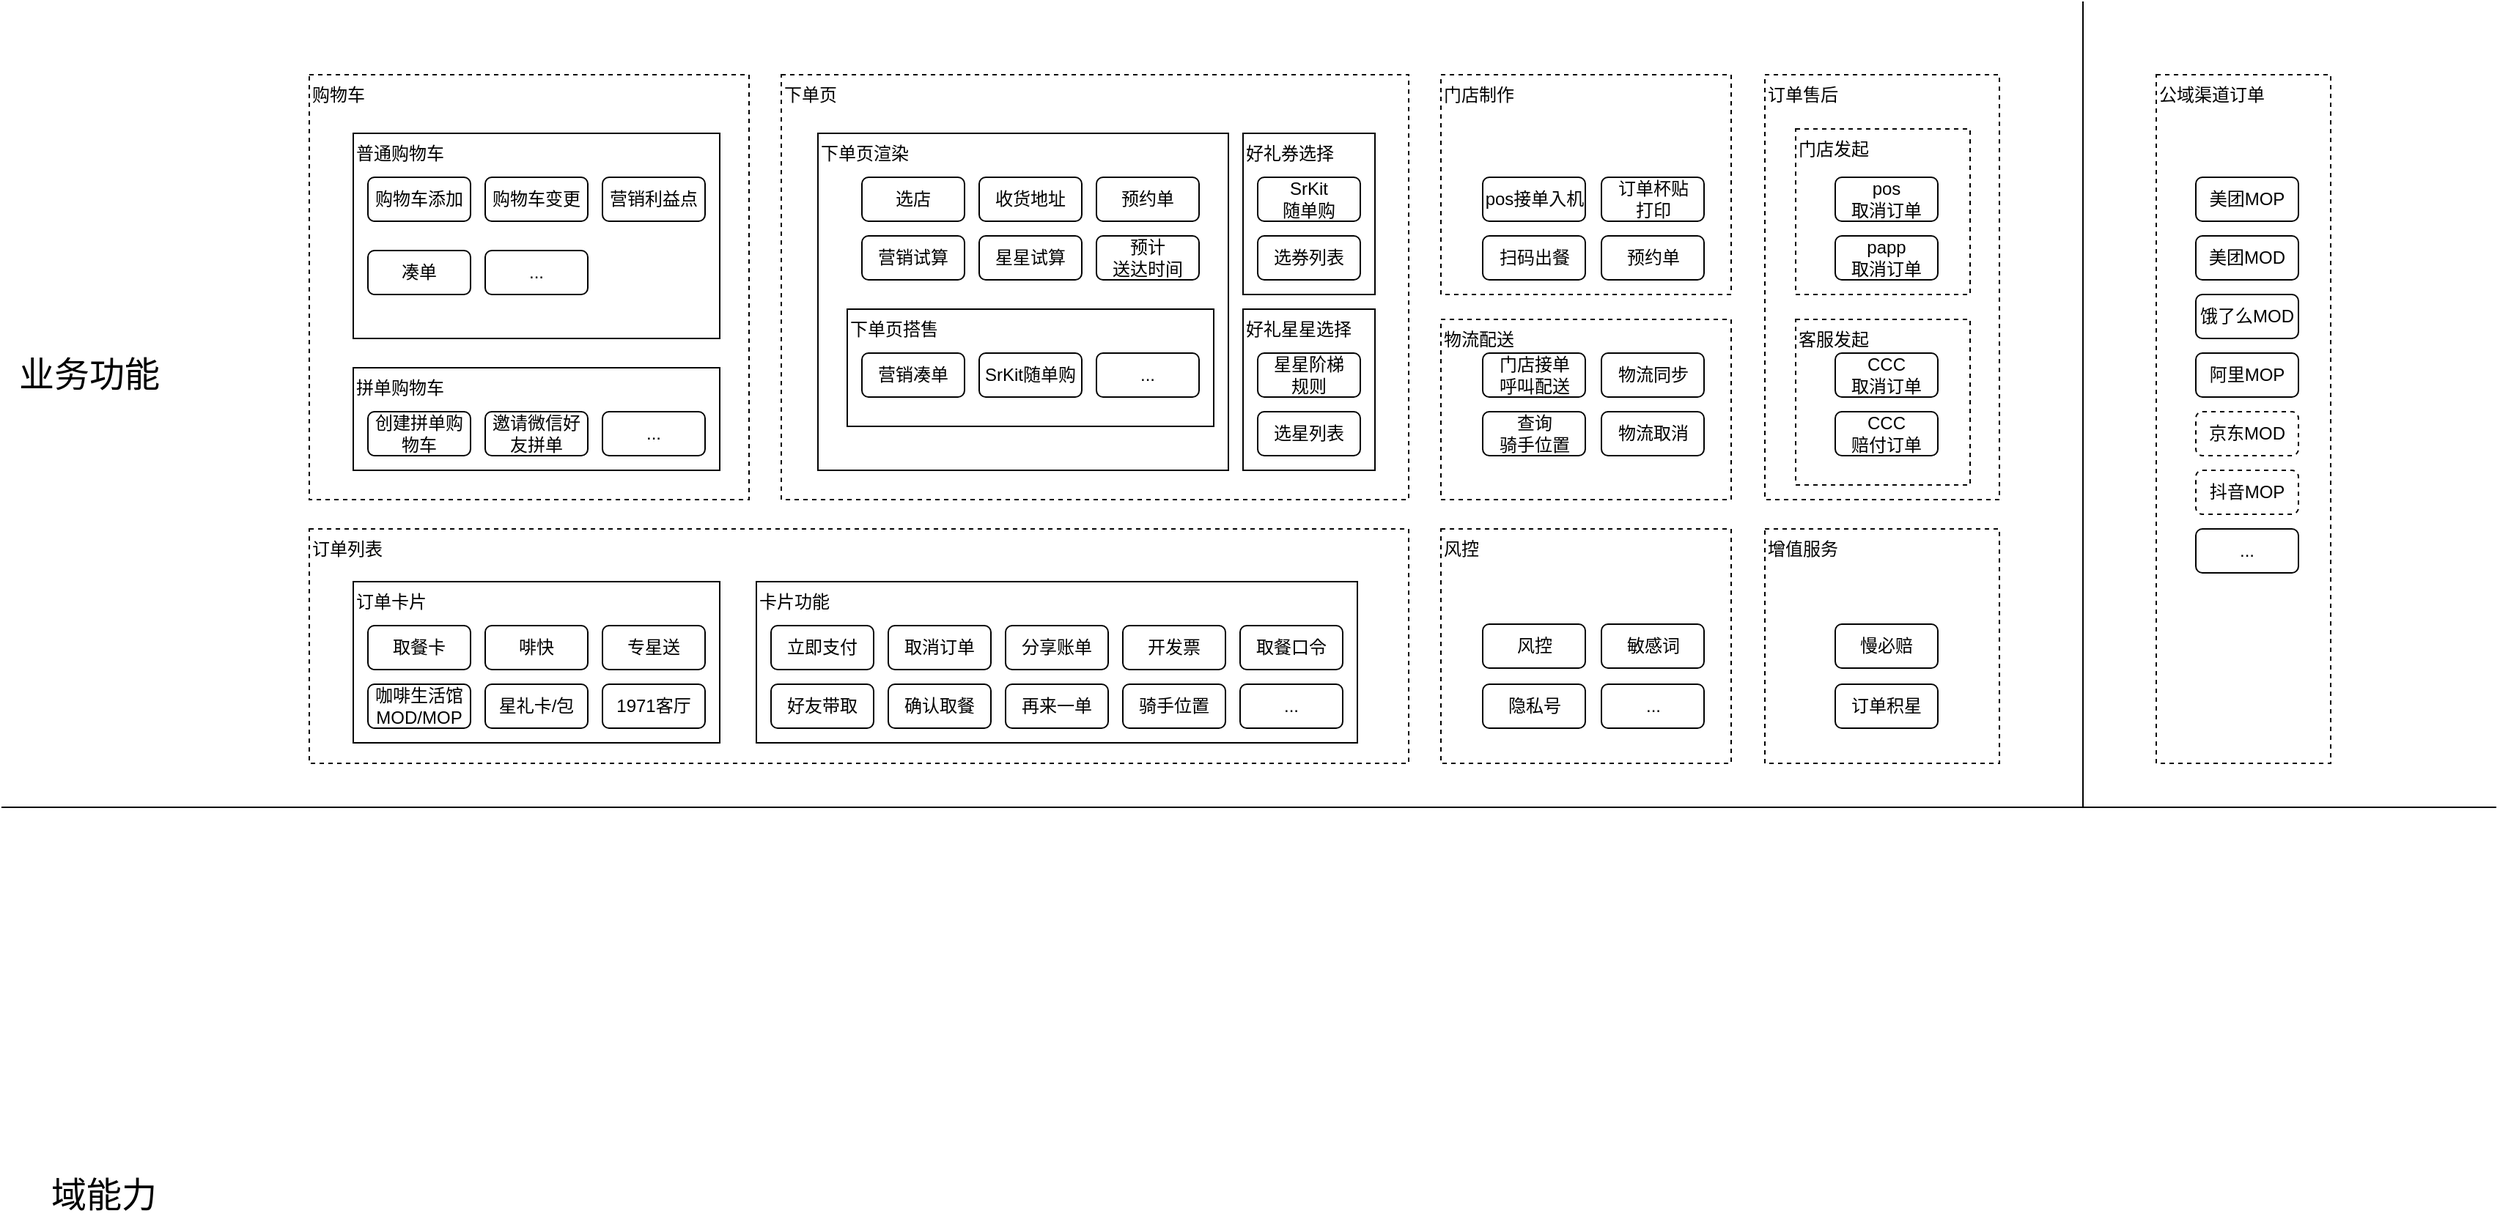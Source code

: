 <mxfile version="24.7.17" pages="3">
  <diagram name="业务架构" id="zM9QdIvhza68kWxz84_e">
    <mxGraphModel dx="2261" dy="795" grid="1" gridSize="10" guides="1" tooltips="1" connect="1" arrows="1" fold="1" page="1" pageScale="1" pageWidth="827" pageHeight="1169" math="0" shadow="0">
      <root>
        <mxCell id="0" />
        <mxCell id="1" parent="0" />
        <mxCell id="UXn8RysOJU6ISpbpQMmh-96" value="订单售后" style="rounded=0;whiteSpace=wrap;html=1;verticalAlign=top;dashed=1;labelPosition=center;verticalLabelPosition=middle;align=left;spacingRight=0;shadow=0;glass=0;horizontal=1;" vertex="1" parent="1">
          <mxGeometry x="1083" y="60" width="160" height="290" as="geometry" />
        </mxCell>
        <mxCell id="UXn8RysOJU6ISpbpQMmh-153" value="门店发起" style="rounded=0;whiteSpace=wrap;html=1;verticalAlign=top;dashed=1;labelPosition=center;verticalLabelPosition=middle;align=left;spacingRight=0;shadow=0;glass=0;horizontal=1;" vertex="1" parent="1">
          <mxGeometry x="1104" y="97" width="119" height="113" as="geometry" />
        </mxCell>
        <mxCell id="UXn8RysOJU6ISpbpQMmh-151" value="客服发起" style="rounded=0;whiteSpace=wrap;html=1;verticalAlign=top;dashed=1;labelPosition=center;verticalLabelPosition=middle;align=left;spacingRight=0;shadow=0;glass=0;horizontal=1;" vertex="1" parent="1">
          <mxGeometry x="1104" y="227" width="119" height="113" as="geometry" />
        </mxCell>
        <mxCell id="UXn8RysOJU6ISpbpQMmh-13" value="下单页" style="rounded=0;whiteSpace=wrap;html=1;verticalAlign=top;dashed=1;labelPosition=center;verticalLabelPosition=middle;align=left;spacingRight=0;shadow=0;glass=0;horizontal=1;" vertex="1" parent="1">
          <mxGeometry x="412" y="60" width="428" height="290" as="geometry" />
        </mxCell>
        <mxCell id="UXn8RysOJU6ISpbpQMmh-8" value="购物车" style="rounded=0;whiteSpace=wrap;html=1;verticalAlign=top;dashed=1;labelPosition=center;verticalLabelPosition=middle;align=left;spacingRight=0;shadow=0;glass=0;horizontal=1;" vertex="1" parent="1">
          <mxGeometry x="90" y="60" width="300" height="290" as="geometry" />
        </mxCell>
        <mxCell id="UXn8RysOJU6ISpbpQMmh-7" value="拼单购物车" style="rounded=0;whiteSpace=wrap;html=1;align=left;verticalAlign=top;" vertex="1" parent="1">
          <mxGeometry x="120" y="260" width="250" height="70" as="geometry" />
        </mxCell>
        <mxCell id="UXn8RysOJU6ISpbpQMmh-14" value="订单列表" style="rounded=0;whiteSpace=wrap;html=1;verticalAlign=top;dashed=1;labelPosition=center;verticalLabelPosition=middle;align=left;spacingRight=0;shadow=0;glass=0;horizontal=1;" vertex="1" parent="1">
          <mxGeometry x="90" y="370" width="750" height="160" as="geometry" />
        </mxCell>
        <mxCell id="UXn8RysOJU6ISpbpQMmh-20" value="创建&lt;span style=&quot;background-color: initial;&quot;&gt;拼单购物车&lt;/span&gt;" style="rounded=1;whiteSpace=wrap;html=1;" vertex="1" parent="1">
          <mxGeometry x="130" y="290" width="70" height="30" as="geometry" />
        </mxCell>
        <mxCell id="UXn8RysOJU6ISpbpQMmh-21" value="邀请&lt;span style=&quot;background-color: initial;&quot;&gt;微信好友拼单&lt;/span&gt;" style="rounded=1;whiteSpace=wrap;html=1;" vertex="1" parent="1">
          <mxGeometry x="210" y="290" width="70" height="30" as="geometry" />
        </mxCell>
        <mxCell id="UXn8RysOJU6ISpbpQMmh-23" value="普通购物车" style="rounded=0;whiteSpace=wrap;html=1;align=left;verticalAlign=top;" vertex="1" parent="1">
          <mxGeometry x="120" y="100" width="250" height="140" as="geometry" />
        </mxCell>
        <mxCell id="UXn8RysOJU6ISpbpQMmh-24" value="购物车添加" style="rounded=1;whiteSpace=wrap;html=1;" vertex="1" parent="1">
          <mxGeometry x="130" y="130" width="70" height="30" as="geometry" />
        </mxCell>
        <mxCell id="UXn8RysOJU6ISpbpQMmh-25" value="购物车变更" style="rounded=1;whiteSpace=wrap;html=1;" vertex="1" parent="1">
          <mxGeometry x="210" y="130" width="70" height="30" as="geometry" />
        </mxCell>
        <mxCell id="UXn8RysOJU6ISpbpQMmh-26" value="..." style="rounded=1;whiteSpace=wrap;html=1;" vertex="1" parent="1">
          <mxGeometry x="210" y="180" width="70" height="30" as="geometry" />
        </mxCell>
        <mxCell id="UXn8RysOJU6ISpbpQMmh-27" value="..." style="rounded=1;whiteSpace=wrap;html=1;" vertex="1" parent="1">
          <mxGeometry x="290" y="290" width="70" height="30" as="geometry" />
        </mxCell>
        <mxCell id="UXn8RysOJU6ISpbpQMmh-29" value="营销利益点" style="rounded=1;whiteSpace=wrap;html=1;" vertex="1" parent="1">
          <mxGeometry x="290" y="130" width="70" height="30" as="geometry" />
        </mxCell>
        <mxCell id="UXn8RysOJU6ISpbpQMmh-30" value="凑单" style="rounded=1;whiteSpace=wrap;html=1;" vertex="1" parent="1">
          <mxGeometry x="130" y="180" width="70" height="30" as="geometry" />
        </mxCell>
        <mxCell id="UXn8RysOJU6ISpbpQMmh-53" value="订单&lt;span style=&quot;background-color: initial;&quot;&gt;卡片&lt;/span&gt;" style="rounded=0;whiteSpace=wrap;html=1;align=left;verticalAlign=top;" vertex="1" parent="1">
          <mxGeometry x="120" y="406" width="250" height="110" as="geometry" />
        </mxCell>
        <mxCell id="UXn8RysOJU6ISpbpQMmh-61" value="下单页渲染" style="rounded=0;whiteSpace=wrap;html=1;align=left;verticalAlign=top;" vertex="1" parent="1">
          <mxGeometry x="437" y="100" width="280" height="230" as="geometry" />
        </mxCell>
        <mxCell id="UXn8RysOJU6ISpbpQMmh-62" value="好礼星星选择" style="rounded=0;whiteSpace=wrap;html=1;align=left;verticalAlign=top;" vertex="1" parent="1">
          <mxGeometry x="727" y="220" width="90" height="110" as="geometry" />
        </mxCell>
        <mxCell id="UXn8RysOJU6ISpbpQMmh-63" value="星星&lt;span style=&quot;background-color: initial;&quot;&gt;阶梯&lt;/span&gt;&lt;div&gt;&lt;span style=&quot;background-color: initial;&quot;&gt;规则&lt;/span&gt;&lt;/div&gt;" style="rounded=1;whiteSpace=wrap;html=1;" vertex="1" parent="1">
          <mxGeometry x="737" y="250" width="70" height="30" as="geometry" />
        </mxCell>
        <mxCell id="UXn8RysOJU6ISpbpQMmh-64" value="选星列表" style="rounded=1;whiteSpace=wrap;html=1;" vertex="1" parent="1">
          <mxGeometry x="737" y="290" width="70" height="30" as="geometry" />
        </mxCell>
        <mxCell id="UXn8RysOJU6ISpbpQMmh-65" value="下单页搭售" style="rounded=0;whiteSpace=wrap;html=1;align=left;verticalAlign=top;" vertex="1" parent="1">
          <mxGeometry x="457" y="220" width="250" height="80" as="geometry" />
        </mxCell>
        <mxCell id="UXn8RysOJU6ISpbpQMmh-66" value="营销凑单" style="rounded=1;whiteSpace=wrap;html=1;" vertex="1" parent="1">
          <mxGeometry x="467" y="250" width="70" height="30" as="geometry" />
        </mxCell>
        <mxCell id="UXn8RysOJU6ISpbpQMmh-67" value="SrKit随单购" style="rounded=1;whiteSpace=wrap;html=1;" vertex="1" parent="1">
          <mxGeometry x="547" y="250" width="70" height="30" as="geometry" />
        </mxCell>
        <mxCell id="UXn8RysOJU6ISpbpQMmh-68" value="..." style="rounded=1;whiteSpace=wrap;html=1;" vertex="1" parent="1">
          <mxGeometry x="627" y="250" width="70" height="30" as="geometry" />
        </mxCell>
        <mxCell id="UXn8RysOJU6ISpbpQMmh-69" value="好礼券选择" style="rounded=0;whiteSpace=wrap;html=1;align=left;verticalAlign=top;" vertex="1" parent="1">
          <mxGeometry x="727" y="100" width="90" height="110" as="geometry" />
        </mxCell>
        <mxCell id="UXn8RysOJU6ISpbpQMmh-70" value="SrKit&lt;div&gt;随单购&lt;/div&gt;" style="rounded=1;whiteSpace=wrap;html=1;" vertex="1" parent="1">
          <mxGeometry x="737" y="130" width="70" height="30" as="geometry" />
        </mxCell>
        <mxCell id="UXn8RysOJU6ISpbpQMmh-71" value="选券列表" style="rounded=1;whiteSpace=wrap;html=1;" vertex="1" parent="1">
          <mxGeometry x="737" y="170" width="70" height="30" as="geometry" />
        </mxCell>
        <mxCell id="UXn8RysOJU6ISpbpQMmh-72" value="选店" style="rounded=1;whiteSpace=wrap;html=1;" vertex="1" parent="1">
          <mxGeometry x="467" y="130" width="70" height="30" as="geometry" />
        </mxCell>
        <mxCell id="UXn8RysOJU6ISpbpQMmh-73" value="收货地址" style="rounded=1;whiteSpace=wrap;html=1;" vertex="1" parent="1">
          <mxGeometry x="547" y="130" width="70" height="30" as="geometry" />
        </mxCell>
        <mxCell id="UXn8RysOJU6ISpbpQMmh-74" value="预约单" style="rounded=1;whiteSpace=wrap;html=1;" vertex="1" parent="1">
          <mxGeometry x="627" y="130" width="70" height="30" as="geometry" />
        </mxCell>
        <mxCell id="UXn8RysOJU6ISpbpQMmh-75" value="营销试算" style="rounded=1;whiteSpace=wrap;html=1;" vertex="1" parent="1">
          <mxGeometry x="467" y="170" width="70" height="30" as="geometry" />
        </mxCell>
        <mxCell id="UXn8RysOJU6ISpbpQMmh-76" value="星星试算" style="rounded=1;whiteSpace=wrap;html=1;" vertex="1" parent="1">
          <mxGeometry x="547" y="170" width="70" height="30" as="geometry" />
        </mxCell>
        <mxCell id="UXn8RysOJU6ISpbpQMmh-77" value="预计&lt;div&gt;送达时间&lt;/div&gt;" style="rounded=1;whiteSpace=wrap;html=1;" vertex="1" parent="1">
          <mxGeometry x="627" y="170" width="70" height="30" as="geometry" />
        </mxCell>
        <mxCell id="UXn8RysOJU6ISpbpQMmh-78" value="卡片&lt;span style=&quot;background-color: initial;&quot;&gt;功能&lt;/span&gt;" style="rounded=0;whiteSpace=wrap;html=1;align=left;verticalAlign=top;" vertex="1" parent="1">
          <mxGeometry x="395" y="406" width="410" height="110" as="geometry" />
        </mxCell>
        <mxCell id="UXn8RysOJU6ISpbpQMmh-79" value="取餐卡" style="rounded=1;whiteSpace=wrap;html=1;" vertex="1" parent="1">
          <mxGeometry x="130" y="436" width="70" height="30" as="geometry" />
        </mxCell>
        <mxCell id="UXn8RysOJU6ISpbpQMmh-80" value="啡快" style="rounded=1;whiteSpace=wrap;html=1;" vertex="1" parent="1">
          <mxGeometry x="210" y="436" width="70" height="30" as="geometry" />
        </mxCell>
        <mxCell id="UXn8RysOJU6ISpbpQMmh-81" value="咖啡生活馆&lt;div&gt;MOD/MOP&lt;/div&gt;" style="rounded=1;whiteSpace=wrap;html=1;" vertex="1" parent="1">
          <mxGeometry x="130" y="476" width="70" height="30" as="geometry" />
        </mxCell>
        <mxCell id="UXn8RysOJU6ISpbpQMmh-82" value="星礼卡/包" style="rounded=1;whiteSpace=wrap;html=1;" vertex="1" parent="1">
          <mxGeometry x="210" y="476" width="70" height="30" as="geometry" />
        </mxCell>
        <mxCell id="UXn8RysOJU6ISpbpQMmh-83" value="专星送" style="rounded=1;whiteSpace=wrap;html=1;" vertex="1" parent="1">
          <mxGeometry x="290" y="436" width="70" height="30" as="geometry" />
        </mxCell>
        <mxCell id="UXn8RysOJU6ISpbpQMmh-84" value="1971客厅" style="rounded=1;whiteSpace=wrap;html=1;" vertex="1" parent="1">
          <mxGeometry x="290" y="476" width="70" height="30" as="geometry" />
        </mxCell>
        <mxCell id="UXn8RysOJU6ISpbpQMmh-85" value="立即支付" style="rounded=1;whiteSpace=wrap;html=1;" vertex="1" parent="1">
          <mxGeometry x="405" y="436" width="70" height="30" as="geometry" />
        </mxCell>
        <mxCell id="UXn8RysOJU6ISpbpQMmh-86" value="取消订单" style="rounded=1;whiteSpace=wrap;html=1;" vertex="1" parent="1">
          <mxGeometry x="485" y="436" width="70" height="30" as="geometry" />
        </mxCell>
        <mxCell id="UXn8RysOJU6ISpbpQMmh-87" value="好友带取" style="rounded=1;whiteSpace=wrap;html=1;" vertex="1" parent="1">
          <mxGeometry x="405" y="476" width="70" height="30" as="geometry" />
        </mxCell>
        <mxCell id="UXn8RysOJU6ISpbpQMmh-88" value="确认取餐" style="rounded=1;whiteSpace=wrap;html=1;" vertex="1" parent="1">
          <mxGeometry x="485" y="476" width="70" height="30" as="geometry" />
        </mxCell>
        <mxCell id="UXn8RysOJU6ISpbpQMmh-89" value="分享账单" style="rounded=1;whiteSpace=wrap;html=1;" vertex="1" parent="1">
          <mxGeometry x="565" y="436" width="70" height="30" as="geometry" />
        </mxCell>
        <mxCell id="UXn8RysOJU6ISpbpQMmh-90" value="开发票" style="rounded=1;whiteSpace=wrap;html=1;" vertex="1" parent="1">
          <mxGeometry x="645" y="436" width="70" height="30" as="geometry" />
        </mxCell>
        <mxCell id="UXn8RysOJU6ISpbpQMmh-91" value="再来一单" style="rounded=1;whiteSpace=wrap;html=1;" vertex="1" parent="1">
          <mxGeometry x="565" y="476" width="70" height="30" as="geometry" />
        </mxCell>
        <mxCell id="UXn8RysOJU6ISpbpQMmh-93" value="取餐口令" style="rounded=1;whiteSpace=wrap;html=1;" vertex="1" parent="1">
          <mxGeometry x="725" y="436" width="70" height="30" as="geometry" />
        </mxCell>
        <mxCell id="UXn8RysOJU6ISpbpQMmh-94" value="骑手位置" style="rounded=1;whiteSpace=wrap;html=1;" vertex="1" parent="1">
          <mxGeometry x="645" y="476" width="70" height="30" as="geometry" />
        </mxCell>
        <mxCell id="UXn8RysOJU6ISpbpQMmh-97" value="pos&lt;div&gt;取消订单&lt;/div&gt;" style="rounded=1;whiteSpace=wrap;html=1;" vertex="1" parent="1">
          <mxGeometry x="1131" y="130" width="70" height="30" as="geometry" />
        </mxCell>
        <mxCell id="UXn8RysOJU6ISpbpQMmh-98" value="papp&lt;div&gt;取消订单&lt;/div&gt;" style="rounded=1;whiteSpace=wrap;html=1;" vertex="1" parent="1">
          <mxGeometry x="1131" y="170" width="70" height="30" as="geometry" />
        </mxCell>
        <mxCell id="UXn8RysOJU6ISpbpQMmh-100" value="CCC&lt;div&gt;取消订单&lt;/div&gt;" style="rounded=1;whiteSpace=wrap;html=1;" vertex="1" parent="1">
          <mxGeometry x="1131" y="250" width="70" height="30" as="geometry" />
        </mxCell>
        <mxCell id="UXn8RysOJU6ISpbpQMmh-101" value="CCC&lt;div&gt;赔付订单&lt;/div&gt;" style="rounded=1;whiteSpace=wrap;html=1;" vertex="1" parent="1">
          <mxGeometry x="1131" y="290" width="70" height="30" as="geometry" />
        </mxCell>
        <mxCell id="UXn8RysOJU6ISpbpQMmh-120" value="公域渠道订单" style="rounded=0;whiteSpace=wrap;html=1;verticalAlign=top;dashed=1;labelPosition=center;verticalLabelPosition=middle;align=left;spacingRight=0;shadow=0;glass=0;horizontal=1;" vertex="1" parent="1">
          <mxGeometry x="1350" y="60" width="119" height="470" as="geometry" />
        </mxCell>
        <mxCell id="UXn8RysOJU6ISpbpQMmh-121" value="饿了么MOD" style="rounded=1;whiteSpace=wrap;html=1;" vertex="1" parent="1">
          <mxGeometry x="1377" y="210" width="70" height="30" as="geometry" />
        </mxCell>
        <mxCell id="UXn8RysOJU6ISpbpQMmh-122" value="美团MOP" style="rounded=1;whiteSpace=wrap;html=1;" vertex="1" parent="1">
          <mxGeometry x="1377" y="130" width="70" height="30" as="geometry" />
        </mxCell>
        <mxCell id="UXn8RysOJU6ISpbpQMmh-123" value="美团MOD" style="rounded=1;whiteSpace=wrap;html=1;" vertex="1" parent="1">
          <mxGeometry x="1377" y="170" width="70" height="30" as="geometry" />
        </mxCell>
        <mxCell id="UXn8RysOJU6ISpbpQMmh-124" value="京东MOD" style="rounded=1;whiteSpace=wrap;html=1;dashed=1;" vertex="1" parent="1">
          <mxGeometry x="1377" y="290" width="70" height="30" as="geometry" />
        </mxCell>
        <mxCell id="UXn8RysOJU6ISpbpQMmh-125" value="抖音MOP" style="rounded=1;whiteSpace=wrap;html=1;dashed=1;" vertex="1" parent="1">
          <mxGeometry x="1377" y="330" width="70" height="30" as="geometry" />
        </mxCell>
        <mxCell id="UXn8RysOJU6ISpbpQMmh-126" style="edgeStyle=orthogonalEdgeStyle;rounded=0;orthogonalLoop=1;jettySize=auto;html=1;exitX=0.5;exitY=1;exitDx=0;exitDy=0;" edge="1" parent="1" source="UXn8RysOJU6ISpbpQMmh-124" target="UXn8RysOJU6ISpbpQMmh-124">
          <mxGeometry relative="1" as="geometry" />
        </mxCell>
        <mxCell id="UXn8RysOJU6ISpbpQMmh-127" value="..." style="rounded=1;whiteSpace=wrap;html=1;" vertex="1" parent="1">
          <mxGeometry x="1377" y="370" width="70" height="30" as="geometry" />
        </mxCell>
        <mxCell id="UXn8RysOJU6ISpbpQMmh-128" value="风控" style="rounded=0;whiteSpace=wrap;html=1;verticalAlign=top;dashed=1;labelPosition=center;verticalLabelPosition=middle;align=left;spacingRight=0;shadow=0;glass=0;horizontal=1;" vertex="1" parent="1">
          <mxGeometry x="862" y="370" width="198" height="160" as="geometry" />
        </mxCell>
        <mxCell id="UXn8RysOJU6ISpbpQMmh-130" value="风控" style="rounded=1;whiteSpace=wrap;html=1;" vertex="1" parent="1">
          <mxGeometry x="890.5" y="435" width="70" height="30" as="geometry" />
        </mxCell>
        <mxCell id="UXn8RysOJU6ISpbpQMmh-132" value="..." style="rounded=1;whiteSpace=wrap;html=1;" vertex="1" parent="1">
          <mxGeometry x="725" y="476" width="70" height="30" as="geometry" />
        </mxCell>
        <mxCell id="UXn8RysOJU6ISpbpQMmh-133" value="门店制作" style="rounded=0;whiteSpace=wrap;html=1;verticalAlign=top;dashed=1;labelPosition=center;verticalLabelPosition=middle;align=left;spacingRight=0;shadow=0;glass=0;horizontal=1;" vertex="1" parent="1">
          <mxGeometry x="862" y="60" width="198" height="150" as="geometry" />
        </mxCell>
        <mxCell id="UXn8RysOJU6ISpbpQMmh-134" value="物流配送" style="rounded=0;whiteSpace=wrap;html=1;verticalAlign=top;dashed=1;labelPosition=center;verticalLabelPosition=middle;align=left;spacingRight=0;shadow=0;glass=0;horizontal=1;" vertex="1" parent="1">
          <mxGeometry x="862" y="227" width="198" height="123" as="geometry" />
        </mxCell>
        <mxCell id="UXn8RysOJU6ISpbpQMmh-135" value="pos接单入机" style="rounded=1;whiteSpace=wrap;html=1;" vertex="1" parent="1">
          <mxGeometry x="890.5" y="130" width="70" height="30" as="geometry" />
        </mxCell>
        <mxCell id="UXn8RysOJU6ISpbpQMmh-136" value="订单&lt;span style=&quot;background-color: initial;&quot;&gt;杯贴&lt;/span&gt;&lt;div&gt;&lt;span style=&quot;background-color: initial;&quot;&gt;打印&lt;/span&gt;&lt;/div&gt;" style="rounded=1;whiteSpace=wrap;html=1;" vertex="1" parent="1">
          <mxGeometry x="971.5" y="130" width="70" height="30" as="geometry" />
        </mxCell>
        <mxCell id="UXn8RysOJU6ISpbpQMmh-137" value="扫码出餐" style="rounded=1;whiteSpace=wrap;html=1;" vertex="1" parent="1">
          <mxGeometry x="890.5" y="170" width="70" height="30" as="geometry" />
        </mxCell>
        <mxCell id="UXn8RysOJU6ISpbpQMmh-140" value="物流同步" style="rounded=1;whiteSpace=wrap;html=1;" vertex="1" parent="1">
          <mxGeometry x="971.5" y="250" width="70" height="30" as="geometry" />
        </mxCell>
        <mxCell id="UXn8RysOJU6ISpbpQMmh-141" value="查询&lt;div&gt;骑手位置&lt;/div&gt;" style="rounded=1;whiteSpace=wrap;html=1;" vertex="1" parent="1">
          <mxGeometry x="890.5" y="290" width="70" height="30" as="geometry" />
        </mxCell>
        <mxCell id="UXn8RysOJU6ISpbpQMmh-143" value="预约单" style="rounded=1;whiteSpace=wrap;html=1;" vertex="1" parent="1">
          <mxGeometry x="971.5" y="170" width="70" height="30" as="geometry" />
        </mxCell>
        <mxCell id="UXn8RysOJU6ISpbpQMmh-147" value="门店接单&lt;div&gt;呼叫配送&lt;/div&gt;" style="rounded=1;whiteSpace=wrap;html=1;" vertex="1" parent="1">
          <mxGeometry x="890.5" y="250" width="70" height="30" as="geometry" />
        </mxCell>
        <mxCell id="UXn8RysOJU6ISpbpQMmh-148" value="阿里MOP" style="rounded=1;whiteSpace=wrap;html=1;" vertex="1" parent="1">
          <mxGeometry x="1377" y="250" width="70" height="30" as="geometry" />
        </mxCell>
        <mxCell id="UXn8RysOJU6ISpbpQMmh-154" value="增值服务" style="rounded=0;whiteSpace=wrap;html=1;verticalAlign=top;dashed=1;labelPosition=center;verticalLabelPosition=middle;align=left;spacingRight=0;shadow=0;glass=0;horizontal=1;" vertex="1" parent="1">
          <mxGeometry x="1083" y="370" width="160" height="160" as="geometry" />
        </mxCell>
        <mxCell id="UXn8RysOJU6ISpbpQMmh-157" value="物流取消" style="rounded=1;whiteSpace=wrap;html=1;" vertex="1" parent="1">
          <mxGeometry x="971.5" y="290" width="70" height="30" as="geometry" />
        </mxCell>
        <mxCell id="UXn8RysOJU6ISpbpQMmh-158" value="敏感词" style="rounded=1;whiteSpace=wrap;html=1;" vertex="1" parent="1">
          <mxGeometry x="971.5" y="435" width="70" height="30" as="geometry" />
        </mxCell>
        <mxCell id="UXn8RysOJU6ISpbpQMmh-159" value="隐私号" style="rounded=1;whiteSpace=wrap;html=1;" vertex="1" parent="1">
          <mxGeometry x="890.5" y="476" width="70" height="30" as="geometry" />
        </mxCell>
        <mxCell id="UXn8RysOJU6ISpbpQMmh-160" value="..." style="rounded=1;whiteSpace=wrap;html=1;" vertex="1" parent="1">
          <mxGeometry x="971.5" y="476" width="70" height="30" as="geometry" />
        </mxCell>
        <mxCell id="UXn8RysOJU6ISpbpQMmh-161" value="慢必赔" style="rounded=1;whiteSpace=wrap;html=1;" vertex="1" parent="1">
          <mxGeometry x="1131" y="435" width="70" height="30" as="geometry" />
        </mxCell>
        <mxCell id="UXn8RysOJU6ISpbpQMmh-162" value="订单积星" style="rounded=1;whiteSpace=wrap;html=1;" vertex="1" parent="1">
          <mxGeometry x="1131" y="476" width="70" height="30" as="geometry" />
        </mxCell>
        <mxCell id="UXn8RysOJU6ISpbpQMmh-164" value="" style="endArrow=none;html=1;rounded=0;" edge="1" parent="1">
          <mxGeometry width="50" height="50" relative="1" as="geometry">
            <mxPoint x="-120" y="560" as="sourcePoint" />
            <mxPoint x="1582" y="560" as="targetPoint" />
          </mxGeometry>
        </mxCell>
        <mxCell id="UXn8RysOJU6ISpbpQMmh-165" value="" style="endArrow=none;html=1;rounded=0;" edge="1" parent="1">
          <mxGeometry width="50" height="50" relative="1" as="geometry">
            <mxPoint x="1300" y="10" as="sourcePoint" />
            <mxPoint x="1300" y="560" as="targetPoint" />
          </mxGeometry>
        </mxCell>
        <mxCell id="UXn8RysOJU6ISpbpQMmh-166" value="业务功能" style="rounded=1;whiteSpace=wrap;html=1;strokeColor=none;fontSize=24;" vertex="1" parent="1">
          <mxGeometry x="-110" y="250" width="100" height="30" as="geometry" />
        </mxCell>
        <mxCell id="UXn8RysOJU6ISpbpQMmh-167" value="域能力" style="rounded=1;whiteSpace=wrap;html=1;strokeColor=none;fontSize=24;" vertex="1" parent="1">
          <mxGeometry x="-100" y="810" width="100" height="30" as="geometry" />
        </mxCell>
      </root>
    </mxGraphModel>
  </diagram>
  <diagram id="-nhuun4TS7gGB4SXzCEc" name="目标技术架构">
    <mxGraphModel dx="1434" dy="795" grid="1" gridSize="10" guides="1" tooltips="1" connect="1" arrows="1" fold="1" page="1" pageScale="1" pageWidth="827" pageHeight="1169" math="0" shadow="0">
      <root>
        <mxCell id="0" />
        <mxCell id="1" parent="0" />
        <mxCell id="mGLGn49qAmS6rsDWipr8-1" value="下单&lt;div&gt;buy&lt;/div&gt;" style="rounded=1;whiteSpace=wrap;html=1;" vertex="1" parent="1">
          <mxGeometry x="180" y="410" width="120" height="60" as="geometry" />
        </mxCell>
        <mxCell id="mGLGn49qAmS6rsDWipr8-2" value="购物车&lt;div&gt;cart&lt;/div&gt;" style="rounded=1;whiteSpace=wrap;html=1;" vertex="1" parent="1">
          <mxGeometry x="40" y="410" width="120" height="140" as="geometry" />
        </mxCell>
        <mxCell id="mGLGn49qAmS6rsDWipr8-3" value="门店制作&lt;div&gt;crafting&lt;/div&gt;" style="rounded=1;whiteSpace=wrap;html=1;" vertex="1" parent="1">
          <mxGeometry x="320" y="410" width="120" height="60" as="geometry" />
        </mxCell>
        <mxCell id="mGLGn49qAmS6rsDWipr8-4" value="业财" style="rounded=1;whiteSpace=wrap;html=1;" vertex="1" parent="1">
          <mxGeometry x="770" y="525" width="120" height="60" as="geometry" />
        </mxCell>
        <mxCell id="mGLGn49qAmS6rsDWipr8-5" value="订单售后&lt;div&gt;after-sales&lt;/div&gt;" style="rounded=1;whiteSpace=wrap;html=1;" vertex="1" parent="1">
          <mxGeometry x="460" y="410" width="120" height="60" as="geometry" />
        </mxCell>
        <mxCell id="mGLGn49qAmS6rsDWipr8-6" value="订单中心&lt;div&gt;order&lt;/div&gt;" style="rounded=1;whiteSpace=wrap;html=1;" vertex="1" parent="1">
          <mxGeometry x="180" y="490" width="400" height="60" as="geometry" />
        </mxCell>
      </root>
    </mxGraphModel>
  </diagram>
  <diagram id="I7Dn7X4eyM0Ji2jNwLBx" name="现状技术架构">
    <mxGraphModel dx="1434" dy="795" grid="1" gridSize="10" guides="1" tooltips="1" connect="1" arrows="1" fold="1" page="1" pageScale="1" pageWidth="827" pageHeight="1169" math="0" shadow="0">
      <root>
        <mxCell id="0" />
        <mxCell id="1" parent="0" />
      </root>
    </mxGraphModel>
  </diagram>
</mxfile>
